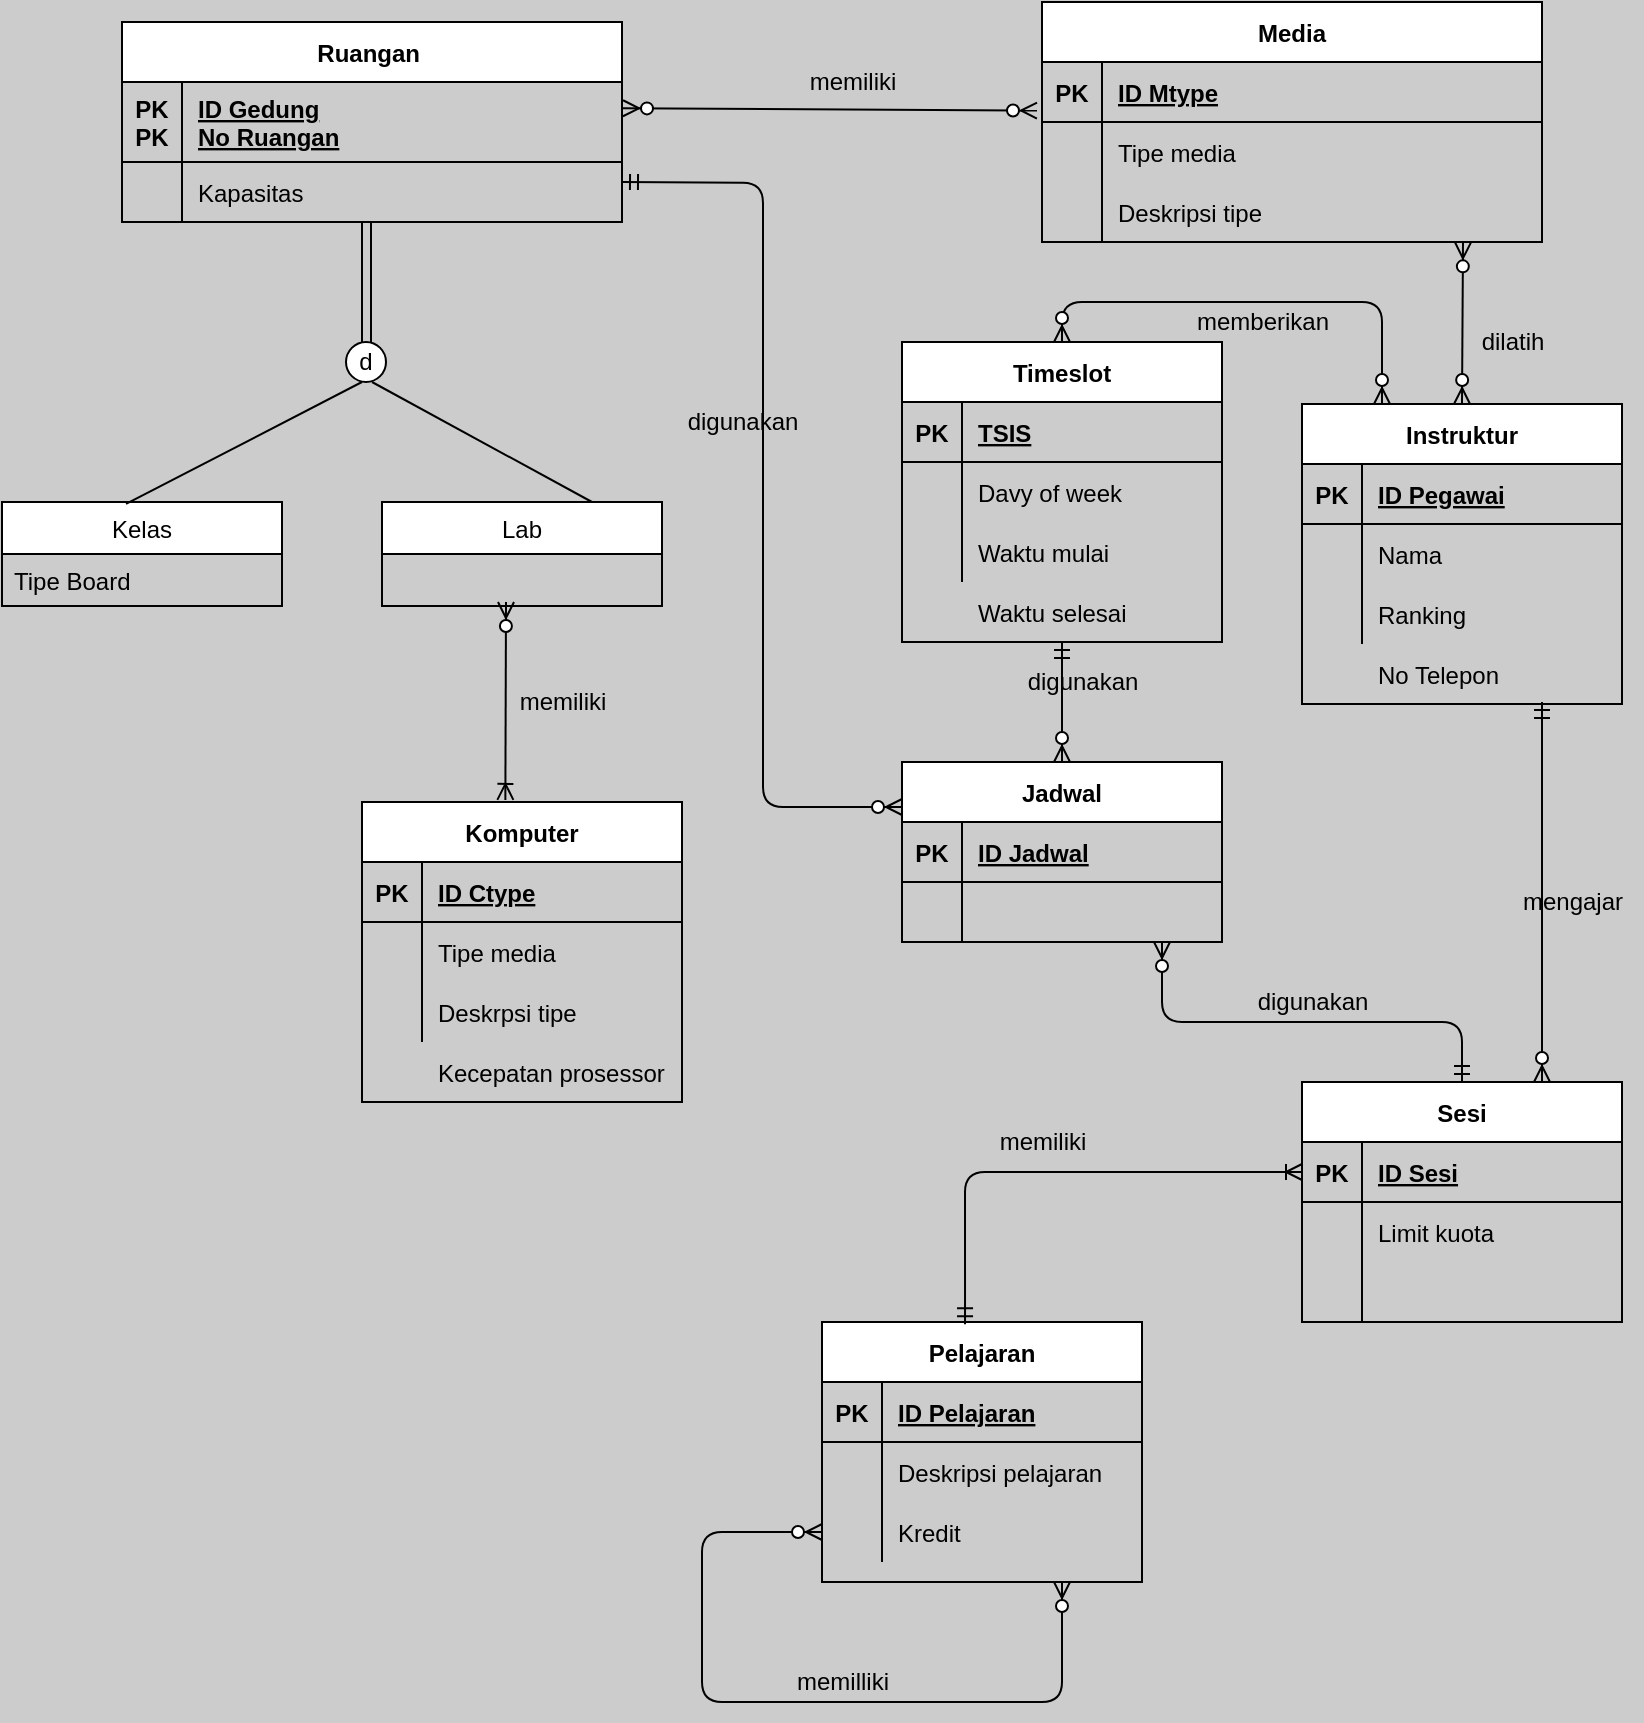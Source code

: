<mxfile version="15.2.7" type="github">
  <diagram id="R2lEEEUBdFMjLlhIrx00" name="Page-1">
    <mxGraphModel dx="1137" dy="619" grid="0" gridSize="10" guides="1" tooltips="1" connect="1" arrows="1" fold="1" page="1" pageScale="1" pageWidth="850" pageHeight="1100" background="#CCCCCC" math="0" shadow="0" extFonts="Permanent Marker^https://fonts.googleapis.com/css?family=Permanent+Marker">
      <root>
        <mxCell id="0" />
        <mxCell id="1" parent="0" />
        <mxCell id="C-vyLk0tnHw3VtMMgP7b-2" value="Media" style="shape=table;startSize=30;container=1;collapsible=1;childLayout=tableLayout;fixedRows=1;rowLines=0;fontStyle=1;align=center;resizeLast=1;" parent="1" vertex="1">
          <mxGeometry x="550" y="40" width="250" height="120" as="geometry" />
        </mxCell>
        <mxCell id="C-vyLk0tnHw3VtMMgP7b-3" value="" style="shape=partialRectangle;collapsible=0;dropTarget=0;pointerEvents=0;fillColor=none;points=[[0,0.5],[1,0.5]];portConstraint=eastwest;top=0;left=0;right=0;bottom=1;" parent="C-vyLk0tnHw3VtMMgP7b-2" vertex="1">
          <mxGeometry y="30" width="250" height="30" as="geometry" />
        </mxCell>
        <mxCell id="C-vyLk0tnHw3VtMMgP7b-4" value="PK" style="shape=partialRectangle;overflow=hidden;connectable=0;fillColor=none;top=0;left=0;bottom=0;right=0;fontStyle=1;" parent="C-vyLk0tnHw3VtMMgP7b-3" vertex="1">
          <mxGeometry width="30" height="30" as="geometry" />
        </mxCell>
        <mxCell id="C-vyLk0tnHw3VtMMgP7b-5" value="ID Mtype" style="shape=partialRectangle;overflow=hidden;connectable=0;fillColor=none;top=0;left=0;bottom=0;right=0;align=left;spacingLeft=6;fontStyle=5;" parent="C-vyLk0tnHw3VtMMgP7b-3" vertex="1">
          <mxGeometry x="30" width="220" height="30" as="geometry" />
        </mxCell>
        <mxCell id="C-vyLk0tnHw3VtMMgP7b-6" value="" style="shape=partialRectangle;collapsible=0;dropTarget=0;pointerEvents=0;fillColor=none;points=[[0,0.5],[1,0.5]];portConstraint=eastwest;top=0;left=0;right=0;bottom=0;" parent="C-vyLk0tnHw3VtMMgP7b-2" vertex="1">
          <mxGeometry y="60" width="250" height="30" as="geometry" />
        </mxCell>
        <mxCell id="C-vyLk0tnHw3VtMMgP7b-7" value="" style="shape=partialRectangle;overflow=hidden;connectable=0;fillColor=none;top=0;left=0;bottom=0;right=0;" parent="C-vyLk0tnHw3VtMMgP7b-6" vertex="1">
          <mxGeometry width="30" height="30" as="geometry" />
        </mxCell>
        <mxCell id="C-vyLk0tnHw3VtMMgP7b-8" value="Tipe media" style="shape=partialRectangle;overflow=hidden;connectable=0;fillColor=none;top=0;left=0;bottom=0;right=0;align=left;spacingLeft=6;" parent="C-vyLk0tnHw3VtMMgP7b-6" vertex="1">
          <mxGeometry x="30" width="220" height="30" as="geometry" />
        </mxCell>
        <mxCell id="C-vyLk0tnHw3VtMMgP7b-9" value="" style="shape=partialRectangle;collapsible=0;dropTarget=0;pointerEvents=0;fillColor=none;points=[[0,0.5],[1,0.5]];portConstraint=eastwest;top=0;left=0;right=0;bottom=0;" parent="C-vyLk0tnHw3VtMMgP7b-2" vertex="1">
          <mxGeometry y="90" width="250" height="30" as="geometry" />
        </mxCell>
        <mxCell id="C-vyLk0tnHw3VtMMgP7b-10" value="" style="shape=partialRectangle;overflow=hidden;connectable=0;fillColor=none;top=0;left=0;bottom=0;right=0;" parent="C-vyLk0tnHw3VtMMgP7b-9" vertex="1">
          <mxGeometry width="30" height="30" as="geometry" />
        </mxCell>
        <mxCell id="C-vyLk0tnHw3VtMMgP7b-11" value="Deskripsi tipe" style="shape=partialRectangle;overflow=hidden;connectable=0;fillColor=none;top=0;left=0;bottom=0;right=0;align=left;spacingLeft=6;" parent="C-vyLk0tnHw3VtMMgP7b-9" vertex="1">
          <mxGeometry x="30" width="220" height="30" as="geometry" />
        </mxCell>
        <mxCell id="C-vyLk0tnHw3VtMMgP7b-13" value="Komputer" style="shape=table;startSize=30;container=1;collapsible=1;childLayout=tableLayout;fixedRows=1;rowLines=0;fontStyle=1;align=center;resizeLast=1;" parent="1" vertex="1">
          <mxGeometry x="210" y="440" width="160" height="150" as="geometry" />
        </mxCell>
        <mxCell id="C-vyLk0tnHw3VtMMgP7b-14" value="" style="shape=partialRectangle;collapsible=0;dropTarget=0;pointerEvents=0;fillColor=none;points=[[0,0.5],[1,0.5]];portConstraint=eastwest;top=0;left=0;right=0;bottom=1;" parent="C-vyLk0tnHw3VtMMgP7b-13" vertex="1">
          <mxGeometry y="30" width="160" height="30" as="geometry" />
        </mxCell>
        <mxCell id="C-vyLk0tnHw3VtMMgP7b-15" value="PK" style="shape=partialRectangle;overflow=hidden;connectable=0;fillColor=none;top=0;left=0;bottom=0;right=0;fontStyle=1;" parent="C-vyLk0tnHw3VtMMgP7b-14" vertex="1">
          <mxGeometry width="30" height="30" as="geometry" />
        </mxCell>
        <mxCell id="C-vyLk0tnHw3VtMMgP7b-16" value="ID Ctype" style="shape=partialRectangle;overflow=hidden;connectable=0;fillColor=none;top=0;left=0;bottom=0;right=0;align=left;spacingLeft=6;fontStyle=5;" parent="C-vyLk0tnHw3VtMMgP7b-14" vertex="1">
          <mxGeometry x="30" width="130" height="30" as="geometry" />
        </mxCell>
        <mxCell id="C-vyLk0tnHw3VtMMgP7b-17" value="" style="shape=partialRectangle;collapsible=0;dropTarget=0;pointerEvents=0;fillColor=none;points=[[0,0.5],[1,0.5]];portConstraint=eastwest;top=0;left=0;right=0;bottom=0;" parent="C-vyLk0tnHw3VtMMgP7b-13" vertex="1">
          <mxGeometry y="60" width="160" height="30" as="geometry" />
        </mxCell>
        <mxCell id="C-vyLk0tnHw3VtMMgP7b-18" value="" style="shape=partialRectangle;overflow=hidden;connectable=0;fillColor=none;top=0;left=0;bottom=0;right=0;" parent="C-vyLk0tnHw3VtMMgP7b-17" vertex="1">
          <mxGeometry width="30" height="30" as="geometry" />
        </mxCell>
        <mxCell id="C-vyLk0tnHw3VtMMgP7b-19" value="Tipe media" style="shape=partialRectangle;overflow=hidden;connectable=0;fillColor=none;top=0;left=0;bottom=0;right=0;align=left;spacingLeft=6;" parent="C-vyLk0tnHw3VtMMgP7b-17" vertex="1">
          <mxGeometry x="30" width="130" height="30" as="geometry" />
        </mxCell>
        <mxCell id="C-vyLk0tnHw3VtMMgP7b-20" value="" style="shape=partialRectangle;collapsible=0;dropTarget=0;pointerEvents=0;fillColor=none;points=[[0,0.5],[1,0.5]];portConstraint=eastwest;top=0;left=0;right=0;bottom=0;" parent="C-vyLk0tnHw3VtMMgP7b-13" vertex="1">
          <mxGeometry y="90" width="160" height="30" as="geometry" />
        </mxCell>
        <mxCell id="C-vyLk0tnHw3VtMMgP7b-21" value="" style="shape=partialRectangle;overflow=hidden;connectable=0;fillColor=none;top=0;left=0;bottom=0;right=0;" parent="C-vyLk0tnHw3VtMMgP7b-20" vertex="1">
          <mxGeometry width="30" height="30" as="geometry" />
        </mxCell>
        <mxCell id="C-vyLk0tnHw3VtMMgP7b-22" value="Deskrpsi tipe" style="shape=partialRectangle;overflow=hidden;connectable=0;fillColor=none;top=0;left=0;bottom=0;right=0;align=left;spacingLeft=6;" parent="C-vyLk0tnHw3VtMMgP7b-20" vertex="1">
          <mxGeometry x="30" width="130" height="30" as="geometry" />
        </mxCell>
        <mxCell id="C-vyLk0tnHw3VtMMgP7b-23" value="Ruangan " style="shape=table;startSize=30;container=1;collapsible=1;childLayout=tableLayout;fixedRows=1;rowLines=0;fontStyle=1;align=center;resizeLast=1;" parent="1" vertex="1">
          <mxGeometry x="90" y="50" width="250" height="100" as="geometry" />
        </mxCell>
        <mxCell id="C-vyLk0tnHw3VtMMgP7b-24" value="" style="shape=partialRectangle;collapsible=0;dropTarget=0;pointerEvents=0;fillColor=none;points=[[0,0.5],[1,0.5]];portConstraint=eastwest;top=0;left=0;right=0;bottom=1;" parent="C-vyLk0tnHw3VtMMgP7b-23" vertex="1">
          <mxGeometry y="30" width="250" height="40" as="geometry" />
        </mxCell>
        <mxCell id="C-vyLk0tnHw3VtMMgP7b-25" value="PK&#xa;PK" style="shape=partialRectangle;overflow=hidden;connectable=0;fillColor=none;top=0;left=0;bottom=0;right=0;fontStyle=1;" parent="C-vyLk0tnHw3VtMMgP7b-24" vertex="1">
          <mxGeometry width="30" height="40" as="geometry" />
        </mxCell>
        <mxCell id="C-vyLk0tnHw3VtMMgP7b-26" value="ID Gedung&#xa;No Ruangan" style="shape=partialRectangle;overflow=hidden;connectable=0;fillColor=none;top=0;left=0;bottom=0;right=0;align=left;spacingLeft=6;fontStyle=5;" parent="C-vyLk0tnHw3VtMMgP7b-24" vertex="1">
          <mxGeometry x="30" width="220" height="40" as="geometry" />
        </mxCell>
        <mxCell id="C-vyLk0tnHw3VtMMgP7b-27" value="" style="shape=partialRectangle;collapsible=0;dropTarget=0;pointerEvents=0;fillColor=none;points=[[0,0.5],[1,0.5]];portConstraint=eastwest;top=0;left=0;right=0;bottom=0;" parent="C-vyLk0tnHw3VtMMgP7b-23" vertex="1">
          <mxGeometry y="70" width="250" height="30" as="geometry" />
        </mxCell>
        <mxCell id="C-vyLk0tnHw3VtMMgP7b-28" value="" style="shape=partialRectangle;overflow=hidden;connectable=0;fillColor=none;top=0;left=0;bottom=0;right=0;" parent="C-vyLk0tnHw3VtMMgP7b-27" vertex="1">
          <mxGeometry width="30" height="30" as="geometry" />
        </mxCell>
        <mxCell id="C-vyLk0tnHw3VtMMgP7b-29" value="Kapasitas" style="shape=partialRectangle;overflow=hidden;connectable=0;fillColor=none;top=0;left=0;bottom=0;right=0;align=left;spacingLeft=6;" parent="C-vyLk0tnHw3VtMMgP7b-27" vertex="1">
          <mxGeometry x="30" width="220" height="30" as="geometry" />
        </mxCell>
        <mxCell id="TE7j0v6hj5f8of7M5h0q-1" value="" style="endArrow=none;html=1;strokeWidth=1;" edge="1" parent="1">
          <mxGeometry width="50" height="50" relative="1" as="geometry">
            <mxPoint x="210" y="210" as="sourcePoint" />
            <mxPoint x="210" y="150" as="targetPoint" />
          </mxGeometry>
        </mxCell>
        <mxCell id="TE7j0v6hj5f8of7M5h0q-2" value="" style="endArrow=none;html=1;strokeWidth=1;" edge="1" parent="1">
          <mxGeometry width="50" height="50" relative="1" as="geometry">
            <mxPoint x="214.5" y="210" as="sourcePoint" />
            <mxPoint x="214.5" y="150" as="targetPoint" />
          </mxGeometry>
        </mxCell>
        <mxCell id="TE7j0v6hj5f8of7M5h0q-4" value="Kelas" style="swimlane;fontStyle=0;childLayout=stackLayout;horizontal=1;startSize=26;horizontalStack=0;resizeParent=1;resizeParentMax=0;resizeLast=0;collapsible=1;marginBottom=0;" vertex="1" parent="1">
          <mxGeometry x="30" y="290" width="140" height="52" as="geometry" />
        </mxCell>
        <mxCell id="TE7j0v6hj5f8of7M5h0q-5" value="Tipe Board" style="text;strokeColor=none;fillColor=none;align=left;verticalAlign=top;spacingLeft=4;spacingRight=4;overflow=hidden;rotatable=0;points=[[0,0.5],[1,0.5]];portConstraint=eastwest;" vertex="1" parent="TE7j0v6hj5f8of7M5h0q-4">
          <mxGeometry y="26" width="140" height="26" as="geometry" />
        </mxCell>
        <mxCell id="TE7j0v6hj5f8of7M5h0q-8" value="Lab" style="swimlane;fontStyle=0;childLayout=stackLayout;horizontal=1;startSize=26;horizontalStack=0;resizeParent=1;resizeParentMax=0;resizeLast=0;collapsible=1;marginBottom=0;" vertex="1" parent="1">
          <mxGeometry x="220" y="290" width="140" height="52" as="geometry" />
        </mxCell>
        <mxCell id="TE7j0v6hj5f8of7M5h0q-12" value="d" style="ellipse;whiteSpace=wrap;html=1;aspect=fixed;" vertex="1" parent="1">
          <mxGeometry x="202" y="210" width="20" height="20" as="geometry" />
        </mxCell>
        <mxCell id="TE7j0v6hj5f8of7M5h0q-13" value="" style="endArrow=none;html=1;strokeWidth=1;exitX=0.443;exitY=0.019;exitDx=0;exitDy=0;exitPerimeter=0;" edge="1" parent="1" source="TE7j0v6hj5f8of7M5h0q-4">
          <mxGeometry width="50" height="50" relative="1" as="geometry">
            <mxPoint x="160" y="280" as="sourcePoint" />
            <mxPoint x="210" y="230" as="targetPoint" />
          </mxGeometry>
        </mxCell>
        <mxCell id="TE7j0v6hj5f8of7M5h0q-14" value="" style="endArrow=none;html=1;strokeWidth=1;exitX=0.75;exitY=0;exitDx=0;exitDy=0;" edge="1" parent="1" source="TE7j0v6hj5f8of7M5h0q-8">
          <mxGeometry width="50" height="50" relative="1" as="geometry">
            <mxPoint x="295" y="290" as="sourcePoint" />
            <mxPoint x="215" y="230" as="targetPoint" />
          </mxGeometry>
        </mxCell>
        <mxCell id="TE7j0v6hj5f8of7M5h0q-16" value="" style="shape=partialRectangle;collapsible=0;dropTarget=0;pointerEvents=0;fillColor=none;points=[[0,0.5],[1,0.5]];portConstraint=eastwest;top=0;left=0;right=0;bottom=0;" vertex="1" parent="1">
          <mxGeometry x="210" y="560" width="160" height="30" as="geometry" />
        </mxCell>
        <mxCell id="TE7j0v6hj5f8of7M5h0q-17" value="" style="shape=partialRectangle;overflow=hidden;connectable=0;fillColor=none;top=0;left=0;bottom=0;right=0;" vertex="1" parent="TE7j0v6hj5f8of7M5h0q-16">
          <mxGeometry width="30" height="30" as="geometry" />
        </mxCell>
        <mxCell id="TE7j0v6hj5f8of7M5h0q-18" value="Kecepatan prosessor" style="shape=partialRectangle;overflow=hidden;connectable=0;fillColor=none;top=0;left=0;bottom=0;right=0;align=left;spacingLeft=6;" vertex="1" parent="TE7j0v6hj5f8of7M5h0q-16">
          <mxGeometry x="30" width="130" height="30" as="geometry" />
        </mxCell>
        <mxCell id="TE7j0v6hj5f8of7M5h0q-24" value="" style="fontSize=12;html=1;endArrow=ERoneToMany;startArrow=ERzeroToMany;strokeWidth=1;entryX=0.448;entryY=-0.007;entryDx=0;entryDy=0;entryPerimeter=0;" edge="1" parent="1" target="C-vyLk0tnHw3VtMMgP7b-13">
          <mxGeometry width="100" height="100" relative="1" as="geometry">
            <mxPoint x="282" y="340" as="sourcePoint" />
            <mxPoint x="270" y="430" as="targetPoint" />
          </mxGeometry>
        </mxCell>
        <mxCell id="TE7j0v6hj5f8of7M5h0q-25" value="memiliki" style="text;html=1;align=center;verticalAlign=middle;resizable=0;points=[];autosize=1;strokeColor=none;fillColor=none;" vertex="1" parent="1">
          <mxGeometry x="280" y="380" width="60" height="20" as="geometry" />
        </mxCell>
        <mxCell id="TE7j0v6hj5f8of7M5h0q-27" value="" style="fontSize=12;html=1;endArrow=ERzeroToMany;endFill=1;startArrow=ERzeroToMany;strokeWidth=1;exitX=1.002;exitY=0.328;exitDx=0;exitDy=0;entryX=-0.01;entryY=0.81;entryDx=0;entryDy=0;exitPerimeter=0;entryPerimeter=0;" edge="1" parent="1" source="C-vyLk0tnHw3VtMMgP7b-24" target="C-vyLk0tnHw3VtMMgP7b-3">
          <mxGeometry width="100" height="100" relative="1" as="geometry">
            <mxPoint x="520" y="290" as="sourcePoint" />
            <mxPoint x="540" y="120" as="targetPoint" />
          </mxGeometry>
        </mxCell>
        <mxCell id="TE7j0v6hj5f8of7M5h0q-28" value="memiliki" style="text;html=1;align=center;verticalAlign=middle;resizable=0;points=[];autosize=1;strokeColor=none;fillColor=none;" vertex="1" parent="1">
          <mxGeometry x="425" y="70" width="60" height="20" as="geometry" />
        </mxCell>
        <mxCell id="TE7j0v6hj5f8of7M5h0q-29" value="Instruktur" style="shape=table;startSize=30;container=1;collapsible=1;childLayout=tableLayout;fixedRows=1;rowLines=0;fontStyle=1;align=center;resizeLast=1;" vertex="1" parent="1">
          <mxGeometry x="680" y="241" width="160" height="150" as="geometry" />
        </mxCell>
        <mxCell id="TE7j0v6hj5f8of7M5h0q-30" value="" style="shape=partialRectangle;collapsible=0;dropTarget=0;pointerEvents=0;fillColor=none;points=[[0,0.5],[1,0.5]];portConstraint=eastwest;top=0;left=0;right=0;bottom=1;" vertex="1" parent="TE7j0v6hj5f8of7M5h0q-29">
          <mxGeometry y="30" width="160" height="30" as="geometry" />
        </mxCell>
        <mxCell id="TE7j0v6hj5f8of7M5h0q-31" value="PK" style="shape=partialRectangle;overflow=hidden;connectable=0;fillColor=none;top=0;left=0;bottom=0;right=0;fontStyle=1;" vertex="1" parent="TE7j0v6hj5f8of7M5h0q-30">
          <mxGeometry width="30" height="30" as="geometry" />
        </mxCell>
        <mxCell id="TE7j0v6hj5f8of7M5h0q-32" value="ID Pegawai" style="shape=partialRectangle;overflow=hidden;connectable=0;fillColor=none;top=0;left=0;bottom=0;right=0;align=left;spacingLeft=6;fontStyle=5;" vertex="1" parent="TE7j0v6hj5f8of7M5h0q-30">
          <mxGeometry x="30" width="130" height="30" as="geometry" />
        </mxCell>
        <mxCell id="TE7j0v6hj5f8of7M5h0q-33" value="" style="shape=partialRectangle;collapsible=0;dropTarget=0;pointerEvents=0;fillColor=none;points=[[0,0.5],[1,0.5]];portConstraint=eastwest;top=0;left=0;right=0;bottom=0;" vertex="1" parent="TE7j0v6hj5f8of7M5h0q-29">
          <mxGeometry y="60" width="160" height="30" as="geometry" />
        </mxCell>
        <mxCell id="TE7j0v6hj5f8of7M5h0q-34" value="" style="shape=partialRectangle;overflow=hidden;connectable=0;fillColor=none;top=0;left=0;bottom=0;right=0;" vertex="1" parent="TE7j0v6hj5f8of7M5h0q-33">
          <mxGeometry width="30" height="30" as="geometry" />
        </mxCell>
        <mxCell id="TE7j0v6hj5f8of7M5h0q-35" value="Nama" style="shape=partialRectangle;overflow=hidden;connectable=0;fillColor=none;top=0;left=0;bottom=0;right=0;align=left;spacingLeft=6;" vertex="1" parent="TE7j0v6hj5f8of7M5h0q-33">
          <mxGeometry x="30" width="130" height="30" as="geometry" />
        </mxCell>
        <mxCell id="TE7j0v6hj5f8of7M5h0q-36" value="" style="shape=partialRectangle;collapsible=0;dropTarget=0;pointerEvents=0;fillColor=none;points=[[0,0.5],[1,0.5]];portConstraint=eastwest;top=0;left=0;right=0;bottom=0;" vertex="1" parent="TE7j0v6hj5f8of7M5h0q-29">
          <mxGeometry y="90" width="160" height="30" as="geometry" />
        </mxCell>
        <mxCell id="TE7j0v6hj5f8of7M5h0q-37" value="" style="shape=partialRectangle;overflow=hidden;connectable=0;fillColor=none;top=0;left=0;bottom=0;right=0;" vertex="1" parent="TE7j0v6hj5f8of7M5h0q-36">
          <mxGeometry width="30" height="30" as="geometry" />
        </mxCell>
        <mxCell id="TE7j0v6hj5f8of7M5h0q-38" value="Ranking" style="shape=partialRectangle;overflow=hidden;connectable=0;fillColor=none;top=0;left=0;bottom=0;right=0;align=left;spacingLeft=6;" vertex="1" parent="TE7j0v6hj5f8of7M5h0q-36">
          <mxGeometry x="30" width="130" height="30" as="geometry" />
        </mxCell>
        <mxCell id="TE7j0v6hj5f8of7M5h0q-39" value="No Telepon" style="shape=partialRectangle;overflow=hidden;connectable=0;fillColor=none;top=0;left=0;bottom=0;right=0;align=left;spacingLeft=6;" vertex="1" parent="1">
          <mxGeometry x="710" y="361" width="130" height="30" as="geometry" />
        </mxCell>
        <mxCell id="TE7j0v6hj5f8of7M5h0q-40" value="" style="fontSize=12;html=1;endArrow=ERzeroToMany;endFill=1;startArrow=ERzeroToMany;strokeWidth=1;entryX=0.5;entryY=0;entryDx=0;entryDy=0;exitX=0.842;exitY=1.006;exitDx=0;exitDy=0;exitPerimeter=0;" edge="1" parent="1" source="C-vyLk0tnHw3VtMMgP7b-9" target="TE7j0v6hj5f8of7M5h0q-29">
          <mxGeometry width="100" height="100" relative="1" as="geometry">
            <mxPoint x="560" y="190" as="sourcePoint" />
            <mxPoint x="557.5" y="104.3" as="targetPoint" />
          </mxGeometry>
        </mxCell>
        <mxCell id="TE7j0v6hj5f8of7M5h0q-41" value="dilatih" style="text;html=1;align=center;verticalAlign=middle;resizable=0;points=[];autosize=1;strokeColor=none;fillColor=none;" vertex="1" parent="1">
          <mxGeometry x="760" y="200" width="50" height="20" as="geometry" />
        </mxCell>
        <mxCell id="TE7j0v6hj5f8of7M5h0q-42" value="Timeslot" style="shape=table;startSize=30;container=1;collapsible=1;childLayout=tableLayout;fixedRows=1;rowLines=0;fontStyle=1;align=center;resizeLast=1;" vertex="1" parent="1">
          <mxGeometry x="480" y="210" width="160" height="150" as="geometry" />
        </mxCell>
        <mxCell id="TE7j0v6hj5f8of7M5h0q-43" value="" style="shape=partialRectangle;collapsible=0;dropTarget=0;pointerEvents=0;fillColor=none;points=[[0,0.5],[1,0.5]];portConstraint=eastwest;top=0;left=0;right=0;bottom=1;" vertex="1" parent="TE7j0v6hj5f8of7M5h0q-42">
          <mxGeometry y="30" width="160" height="30" as="geometry" />
        </mxCell>
        <mxCell id="TE7j0v6hj5f8of7M5h0q-44" value="PK" style="shape=partialRectangle;overflow=hidden;connectable=0;fillColor=none;top=0;left=0;bottom=0;right=0;fontStyle=1;" vertex="1" parent="TE7j0v6hj5f8of7M5h0q-43">
          <mxGeometry width="30" height="30" as="geometry" />
        </mxCell>
        <mxCell id="TE7j0v6hj5f8of7M5h0q-45" value="TSIS" style="shape=partialRectangle;overflow=hidden;connectable=0;fillColor=none;top=0;left=0;bottom=0;right=0;align=left;spacingLeft=6;fontStyle=5;" vertex="1" parent="TE7j0v6hj5f8of7M5h0q-43">
          <mxGeometry x="30" width="130" height="30" as="geometry" />
        </mxCell>
        <mxCell id="TE7j0v6hj5f8of7M5h0q-46" value="" style="shape=partialRectangle;collapsible=0;dropTarget=0;pointerEvents=0;fillColor=none;points=[[0,0.5],[1,0.5]];portConstraint=eastwest;top=0;left=0;right=0;bottom=0;" vertex="1" parent="TE7j0v6hj5f8of7M5h0q-42">
          <mxGeometry y="60" width="160" height="30" as="geometry" />
        </mxCell>
        <mxCell id="TE7j0v6hj5f8of7M5h0q-47" value="" style="shape=partialRectangle;overflow=hidden;connectable=0;fillColor=none;top=0;left=0;bottom=0;right=0;" vertex="1" parent="TE7j0v6hj5f8of7M5h0q-46">
          <mxGeometry width="30" height="30" as="geometry" />
        </mxCell>
        <mxCell id="TE7j0v6hj5f8of7M5h0q-48" value="Davy of week" style="shape=partialRectangle;overflow=hidden;connectable=0;fillColor=none;top=0;left=0;bottom=0;right=0;align=left;spacingLeft=6;" vertex="1" parent="TE7j0v6hj5f8of7M5h0q-46">
          <mxGeometry x="30" width="130" height="30" as="geometry" />
        </mxCell>
        <mxCell id="TE7j0v6hj5f8of7M5h0q-49" value="" style="shape=partialRectangle;collapsible=0;dropTarget=0;pointerEvents=0;fillColor=none;points=[[0,0.5],[1,0.5]];portConstraint=eastwest;top=0;left=0;right=0;bottom=0;" vertex="1" parent="TE7j0v6hj5f8of7M5h0q-42">
          <mxGeometry y="90" width="160" height="30" as="geometry" />
        </mxCell>
        <mxCell id="TE7j0v6hj5f8of7M5h0q-50" value="" style="shape=partialRectangle;overflow=hidden;connectable=0;fillColor=none;top=0;left=0;bottom=0;right=0;" vertex="1" parent="TE7j0v6hj5f8of7M5h0q-49">
          <mxGeometry width="30" height="30" as="geometry" />
        </mxCell>
        <mxCell id="TE7j0v6hj5f8of7M5h0q-51" value="Waktu mulai" style="shape=partialRectangle;overflow=hidden;connectable=0;fillColor=none;top=0;left=0;bottom=0;right=0;align=left;spacingLeft=6;" vertex="1" parent="TE7j0v6hj5f8of7M5h0q-49">
          <mxGeometry x="30" width="130" height="30" as="geometry" />
        </mxCell>
        <mxCell id="TE7j0v6hj5f8of7M5h0q-52" value="" style="fontSize=12;html=1;endArrow=ERzeroToMany;endFill=1;startArrow=ERzeroToMany;strokeWidth=1;exitX=0.5;exitY=0;exitDx=0;exitDy=0;entryX=0.25;entryY=0;entryDx=0;entryDy=0;edgeStyle=orthogonalEdgeStyle;" edge="1" parent="1" source="TE7j0v6hj5f8of7M5h0q-42" target="TE7j0v6hj5f8of7M5h0q-29">
          <mxGeometry width="100" height="100" relative="1" as="geometry">
            <mxPoint x="350.5" y="103.12" as="sourcePoint" />
            <mxPoint x="557.5" y="104.3" as="targetPoint" />
            <Array as="points">
              <mxPoint x="560" y="190" />
              <mxPoint x="720" y="190" />
            </Array>
          </mxGeometry>
        </mxCell>
        <mxCell id="TE7j0v6hj5f8of7M5h0q-53" value="Waktu selesai" style="shape=partialRectangle;overflow=hidden;connectable=0;fillColor=none;top=0;left=0;bottom=0;right=0;align=left;spacingLeft=6;" vertex="1" parent="1">
          <mxGeometry x="510" y="330" width="130" height="30" as="geometry" />
        </mxCell>
        <mxCell id="TE7j0v6hj5f8of7M5h0q-54" value="memberikan" style="text;html=1;align=center;verticalAlign=middle;resizable=0;points=[];autosize=1;strokeColor=none;fillColor=none;" vertex="1" parent="1">
          <mxGeometry x="620" y="190" width="80" height="20" as="geometry" />
        </mxCell>
        <mxCell id="TE7j0v6hj5f8of7M5h0q-56" value="Jadwal" style="shape=table;startSize=30;container=1;collapsible=1;childLayout=tableLayout;fixedRows=1;rowLines=0;fontStyle=1;align=center;resizeLast=1;" vertex="1" parent="1">
          <mxGeometry x="480" y="420" width="160" height="90" as="geometry" />
        </mxCell>
        <mxCell id="TE7j0v6hj5f8of7M5h0q-57" value="" style="shape=partialRectangle;collapsible=0;dropTarget=0;pointerEvents=0;fillColor=none;points=[[0,0.5],[1,0.5]];portConstraint=eastwest;top=0;left=0;right=0;bottom=1;" vertex="1" parent="TE7j0v6hj5f8of7M5h0q-56">
          <mxGeometry y="30" width="160" height="30" as="geometry" />
        </mxCell>
        <mxCell id="TE7j0v6hj5f8of7M5h0q-58" value="PK" style="shape=partialRectangle;overflow=hidden;connectable=0;fillColor=none;top=0;left=0;bottom=0;right=0;fontStyle=1;" vertex="1" parent="TE7j0v6hj5f8of7M5h0q-57">
          <mxGeometry width="30" height="30" as="geometry" />
        </mxCell>
        <mxCell id="TE7j0v6hj5f8of7M5h0q-59" value="ID Jadwal" style="shape=partialRectangle;overflow=hidden;connectable=0;fillColor=none;top=0;left=0;bottom=0;right=0;align=left;spacingLeft=6;fontStyle=5;" vertex="1" parent="TE7j0v6hj5f8of7M5h0q-57">
          <mxGeometry x="30" width="130" height="30" as="geometry" />
        </mxCell>
        <mxCell id="TE7j0v6hj5f8of7M5h0q-63" value="" style="shape=partialRectangle;collapsible=0;dropTarget=0;pointerEvents=0;fillColor=none;points=[[0,0.5],[1,0.5]];portConstraint=eastwest;top=0;left=0;right=0;bottom=0;" vertex="1" parent="TE7j0v6hj5f8of7M5h0q-56">
          <mxGeometry y="60" width="160" height="30" as="geometry" />
        </mxCell>
        <mxCell id="TE7j0v6hj5f8of7M5h0q-64" value="" style="shape=partialRectangle;overflow=hidden;connectable=0;fillColor=none;top=0;left=0;bottom=0;right=0;" vertex="1" parent="TE7j0v6hj5f8of7M5h0q-63">
          <mxGeometry width="30" height="30" as="geometry" />
        </mxCell>
        <mxCell id="TE7j0v6hj5f8of7M5h0q-65" value="" style="shape=partialRectangle;overflow=hidden;connectable=0;fillColor=none;top=0;left=0;bottom=0;right=0;align=left;spacingLeft=6;" vertex="1" parent="TE7j0v6hj5f8of7M5h0q-63">
          <mxGeometry x="30" width="130" height="30" as="geometry" />
        </mxCell>
        <mxCell id="TE7j0v6hj5f8of7M5h0q-66" value="" style="fontSize=12;html=1;endArrow=ERzeroToMany;startArrow=ERmandOne;strokeWidth=1;entryX=0.5;entryY=0;entryDx=0;entryDy=0;" edge="1" parent="1" target="TE7j0v6hj5f8of7M5h0q-56">
          <mxGeometry width="100" height="100" relative="1" as="geometry">
            <mxPoint x="560" y="360" as="sourcePoint" />
            <mxPoint x="620" y="410" as="targetPoint" />
          </mxGeometry>
        </mxCell>
        <mxCell id="TE7j0v6hj5f8of7M5h0q-67" value="Sesi" style="shape=table;startSize=30;container=1;collapsible=1;childLayout=tableLayout;fixedRows=1;rowLines=0;fontStyle=1;align=center;resizeLast=1;" vertex="1" parent="1">
          <mxGeometry x="680" y="580" width="160" height="120" as="geometry" />
        </mxCell>
        <mxCell id="TE7j0v6hj5f8of7M5h0q-68" value="" style="shape=partialRectangle;collapsible=0;dropTarget=0;pointerEvents=0;fillColor=none;points=[[0,0.5],[1,0.5]];portConstraint=eastwest;top=0;left=0;right=0;bottom=1;" vertex="1" parent="TE7j0v6hj5f8of7M5h0q-67">
          <mxGeometry y="30" width="160" height="30" as="geometry" />
        </mxCell>
        <mxCell id="TE7j0v6hj5f8of7M5h0q-69" value="PK" style="shape=partialRectangle;overflow=hidden;connectable=0;fillColor=none;top=0;left=0;bottom=0;right=0;fontStyle=1;" vertex="1" parent="TE7j0v6hj5f8of7M5h0q-68">
          <mxGeometry width="30" height="30" as="geometry" />
        </mxCell>
        <mxCell id="TE7j0v6hj5f8of7M5h0q-70" value="ID Sesi" style="shape=partialRectangle;overflow=hidden;connectable=0;fillColor=none;top=0;left=0;bottom=0;right=0;align=left;spacingLeft=6;fontStyle=5;" vertex="1" parent="TE7j0v6hj5f8of7M5h0q-68">
          <mxGeometry x="30" width="130" height="30" as="geometry" />
        </mxCell>
        <mxCell id="TE7j0v6hj5f8of7M5h0q-71" value="" style="shape=partialRectangle;collapsible=0;dropTarget=0;pointerEvents=0;fillColor=none;points=[[0,0.5],[1,0.5]];portConstraint=eastwest;top=0;left=0;right=0;bottom=0;" vertex="1" parent="TE7j0v6hj5f8of7M5h0q-67">
          <mxGeometry y="60" width="160" height="30" as="geometry" />
        </mxCell>
        <mxCell id="TE7j0v6hj5f8of7M5h0q-72" value="" style="shape=partialRectangle;overflow=hidden;connectable=0;fillColor=none;top=0;left=0;bottom=0;right=0;" vertex="1" parent="TE7j0v6hj5f8of7M5h0q-71">
          <mxGeometry width="30" height="30" as="geometry" />
        </mxCell>
        <mxCell id="TE7j0v6hj5f8of7M5h0q-73" value="Limit kuota" style="shape=partialRectangle;overflow=hidden;connectable=0;fillColor=none;top=0;left=0;bottom=0;right=0;align=left;spacingLeft=6;" vertex="1" parent="TE7j0v6hj5f8of7M5h0q-71">
          <mxGeometry x="30" width="130" height="30" as="geometry" />
        </mxCell>
        <mxCell id="TE7j0v6hj5f8of7M5h0q-74" value="" style="shape=partialRectangle;collapsible=0;dropTarget=0;pointerEvents=0;fillColor=none;points=[[0,0.5],[1,0.5]];portConstraint=eastwest;top=0;left=0;right=0;bottom=0;" vertex="1" parent="TE7j0v6hj5f8of7M5h0q-67">
          <mxGeometry y="90" width="160" height="30" as="geometry" />
        </mxCell>
        <mxCell id="TE7j0v6hj5f8of7M5h0q-75" value="" style="shape=partialRectangle;overflow=hidden;connectable=0;fillColor=none;top=0;left=0;bottom=0;right=0;" vertex="1" parent="TE7j0v6hj5f8of7M5h0q-74">
          <mxGeometry width="30" height="30" as="geometry" />
        </mxCell>
        <mxCell id="TE7j0v6hj5f8of7M5h0q-76" value="" style="shape=partialRectangle;overflow=hidden;connectable=0;fillColor=none;top=0;left=0;bottom=0;right=0;align=left;spacingLeft=6;" vertex="1" parent="TE7j0v6hj5f8of7M5h0q-74">
          <mxGeometry x="30" width="130" height="30" as="geometry" />
        </mxCell>
        <mxCell id="TE7j0v6hj5f8of7M5h0q-77" value="Pelajaran" style="shape=table;startSize=30;container=1;collapsible=1;childLayout=tableLayout;fixedRows=1;rowLines=0;fontStyle=1;align=center;resizeLast=1;" vertex="1" parent="1">
          <mxGeometry x="440" y="700" width="160" height="130" as="geometry" />
        </mxCell>
        <mxCell id="TE7j0v6hj5f8of7M5h0q-78" value="" style="shape=partialRectangle;collapsible=0;dropTarget=0;pointerEvents=0;fillColor=none;points=[[0,0.5],[1,0.5]];portConstraint=eastwest;top=0;left=0;right=0;bottom=1;" vertex="1" parent="TE7j0v6hj5f8of7M5h0q-77">
          <mxGeometry y="30" width="160" height="30" as="geometry" />
        </mxCell>
        <mxCell id="TE7j0v6hj5f8of7M5h0q-79" value="PK" style="shape=partialRectangle;overflow=hidden;connectable=0;fillColor=none;top=0;left=0;bottom=0;right=0;fontStyle=1;" vertex="1" parent="TE7j0v6hj5f8of7M5h0q-78">
          <mxGeometry width="30" height="30" as="geometry" />
        </mxCell>
        <mxCell id="TE7j0v6hj5f8of7M5h0q-80" value="ID Pelajaran" style="shape=partialRectangle;overflow=hidden;connectable=0;fillColor=none;top=0;left=0;bottom=0;right=0;align=left;spacingLeft=6;fontStyle=5;" vertex="1" parent="TE7j0v6hj5f8of7M5h0q-78">
          <mxGeometry x="30" width="130" height="30" as="geometry" />
        </mxCell>
        <mxCell id="TE7j0v6hj5f8of7M5h0q-81" value="" style="shape=partialRectangle;collapsible=0;dropTarget=0;pointerEvents=0;fillColor=none;points=[[0,0.5],[1,0.5]];portConstraint=eastwest;top=0;left=0;right=0;bottom=0;" vertex="1" parent="TE7j0v6hj5f8of7M5h0q-77">
          <mxGeometry y="60" width="160" height="30" as="geometry" />
        </mxCell>
        <mxCell id="TE7j0v6hj5f8of7M5h0q-82" value="" style="shape=partialRectangle;overflow=hidden;connectable=0;fillColor=none;top=0;left=0;bottom=0;right=0;" vertex="1" parent="TE7j0v6hj5f8of7M5h0q-81">
          <mxGeometry width="30" height="30" as="geometry" />
        </mxCell>
        <mxCell id="TE7j0v6hj5f8of7M5h0q-83" value="Deskripsi pelajaran" style="shape=partialRectangle;overflow=hidden;connectable=0;fillColor=none;top=0;left=0;bottom=0;right=0;align=left;spacingLeft=6;" vertex="1" parent="TE7j0v6hj5f8of7M5h0q-81">
          <mxGeometry x="30" width="130" height="30" as="geometry" />
        </mxCell>
        <mxCell id="TE7j0v6hj5f8of7M5h0q-84" value="" style="shape=partialRectangle;collapsible=0;dropTarget=0;pointerEvents=0;fillColor=none;points=[[0,0.5],[1,0.5]];portConstraint=eastwest;top=0;left=0;right=0;bottom=0;" vertex="1" parent="TE7j0v6hj5f8of7M5h0q-77">
          <mxGeometry y="90" width="160" height="30" as="geometry" />
        </mxCell>
        <mxCell id="TE7j0v6hj5f8of7M5h0q-85" value="" style="shape=partialRectangle;overflow=hidden;connectable=0;fillColor=none;top=0;left=0;bottom=0;right=0;" vertex="1" parent="TE7j0v6hj5f8of7M5h0q-84">
          <mxGeometry width="30" height="30" as="geometry" />
        </mxCell>
        <mxCell id="TE7j0v6hj5f8of7M5h0q-86" value="Kredit" style="shape=partialRectangle;overflow=hidden;connectable=0;fillColor=none;top=0;left=0;bottom=0;right=0;align=left;spacingLeft=6;" vertex="1" parent="TE7j0v6hj5f8of7M5h0q-84">
          <mxGeometry x="30" width="130" height="30" as="geometry" />
        </mxCell>
        <mxCell id="TE7j0v6hj5f8of7M5h0q-96" value="" style="edgeStyle=orthogonalEdgeStyle;fontSize=12;html=1;endArrow=ERzeroToMany;endFill=1;startArrow=ERzeroToMany;strokeWidth=1;entryX=0;entryY=0.5;entryDx=0;entryDy=0;exitX=0.75;exitY=1;exitDx=0;exitDy=0;" edge="1" parent="TE7j0v6hj5f8of7M5h0q-77" source="TE7j0v6hj5f8of7M5h0q-77" target="TE7j0v6hj5f8of7M5h0q-84">
          <mxGeometry width="100" height="100" relative="1" as="geometry">
            <mxPoint x="340" y="40" as="sourcePoint" />
            <mxPoint x="170" y="-220" as="targetPoint" />
            <Array as="points">
              <mxPoint x="120" y="190" />
              <mxPoint x="-60" y="190" />
              <mxPoint x="-60" y="105" />
            </Array>
          </mxGeometry>
        </mxCell>
        <mxCell id="TE7j0v6hj5f8of7M5h0q-87" value="" style="fontSize=12;html=1;endArrow=ERzeroToMany;startArrow=ERmandOne;strokeWidth=1;exitX=0.5;exitY=0;exitDx=0;exitDy=0;edgeStyle=orthogonalEdgeStyle;" edge="1" parent="1" source="TE7j0v6hj5f8of7M5h0q-67">
          <mxGeometry width="100" height="100" relative="1" as="geometry">
            <mxPoint x="570" y="370" as="sourcePoint" />
            <mxPoint x="610" y="510" as="targetPoint" />
            <Array as="points">
              <mxPoint x="760" y="550" />
              <mxPoint x="610" y="550" />
            </Array>
          </mxGeometry>
        </mxCell>
        <mxCell id="TE7j0v6hj5f8of7M5h0q-88" value="" style="edgeStyle=orthogonalEdgeStyle;fontSize=12;html=1;endArrow=ERoneToMany;startArrow=ERmandOne;strokeWidth=1;exitX=0.447;exitY=0.009;exitDx=0;exitDy=0;exitPerimeter=0;entryX=0;entryY=0.5;entryDx=0;entryDy=0;" edge="1" parent="1" source="TE7j0v6hj5f8of7M5h0q-77" target="TE7j0v6hj5f8of7M5h0q-68">
          <mxGeometry width="100" height="100" relative="1" as="geometry">
            <mxPoint x="510" y="500" as="sourcePoint" />
            <mxPoint x="610" y="400" as="targetPoint" />
          </mxGeometry>
        </mxCell>
        <mxCell id="TE7j0v6hj5f8of7M5h0q-89" value="" style="fontSize=12;html=1;endArrow=ERzeroToMany;startArrow=ERmandOne;strokeWidth=1;entryX=0.75;entryY=0;entryDx=0;entryDy=0;" edge="1" parent="1" target="TE7j0v6hj5f8of7M5h0q-67">
          <mxGeometry width="100" height="100" relative="1" as="geometry">
            <mxPoint x="800" y="390" as="sourcePoint" />
            <mxPoint x="570" y="430" as="targetPoint" />
          </mxGeometry>
        </mxCell>
        <mxCell id="TE7j0v6hj5f8of7M5h0q-90" value="mengajar" style="text;html=1;align=center;verticalAlign=middle;resizable=0;points=[];autosize=1;strokeColor=none;fillColor=none;" vertex="1" parent="1">
          <mxGeometry x="780" y="480" width="70" height="20" as="geometry" />
        </mxCell>
        <mxCell id="TE7j0v6hj5f8of7M5h0q-91" value="" style="fontSize=12;html=1;endArrow=ERzeroToMany;startArrow=ERmandOne;strokeWidth=1;entryX=0;entryY=0.25;entryDx=0;entryDy=0;edgeStyle=orthogonalEdgeStyle;" edge="1" parent="1" target="TE7j0v6hj5f8of7M5h0q-56">
          <mxGeometry width="100" height="100" relative="1" as="geometry">
            <mxPoint x="340" y="130" as="sourcePoint" />
            <mxPoint x="340" y="190" as="targetPoint" />
          </mxGeometry>
        </mxCell>
        <mxCell id="TE7j0v6hj5f8of7M5h0q-92" value="digunakan" style="text;html=1;align=center;verticalAlign=middle;resizable=0;points=[];autosize=1;strokeColor=none;fillColor=none;" vertex="1" parent="1">
          <mxGeometry x="650" y="530" width="70" height="20" as="geometry" />
        </mxCell>
        <mxCell id="TE7j0v6hj5f8of7M5h0q-93" value="digunakan" style="text;html=1;align=center;verticalAlign=middle;resizable=0;points=[];autosize=1;strokeColor=none;fillColor=none;" vertex="1" parent="1">
          <mxGeometry x="365" y="240" width="70" height="20" as="geometry" />
        </mxCell>
        <mxCell id="TE7j0v6hj5f8of7M5h0q-94" value="digunakan" style="text;html=1;align=center;verticalAlign=middle;resizable=0;points=[];autosize=1;strokeColor=none;fillColor=none;" vertex="1" parent="1">
          <mxGeometry x="535" y="370" width="70" height="20" as="geometry" />
        </mxCell>
        <mxCell id="TE7j0v6hj5f8of7M5h0q-95" value="memiliki" style="text;html=1;align=center;verticalAlign=middle;resizable=0;points=[];autosize=1;strokeColor=none;fillColor=none;" vertex="1" parent="1">
          <mxGeometry x="520" y="600" width="60" height="20" as="geometry" />
        </mxCell>
        <mxCell id="TE7j0v6hj5f8of7M5h0q-97" value="memilliki" style="text;html=1;align=center;verticalAlign=middle;resizable=0;points=[];autosize=1;strokeColor=none;fillColor=none;" vertex="1" parent="1">
          <mxGeometry x="420" y="870" width="60" height="20" as="geometry" />
        </mxCell>
      </root>
    </mxGraphModel>
  </diagram>
</mxfile>
